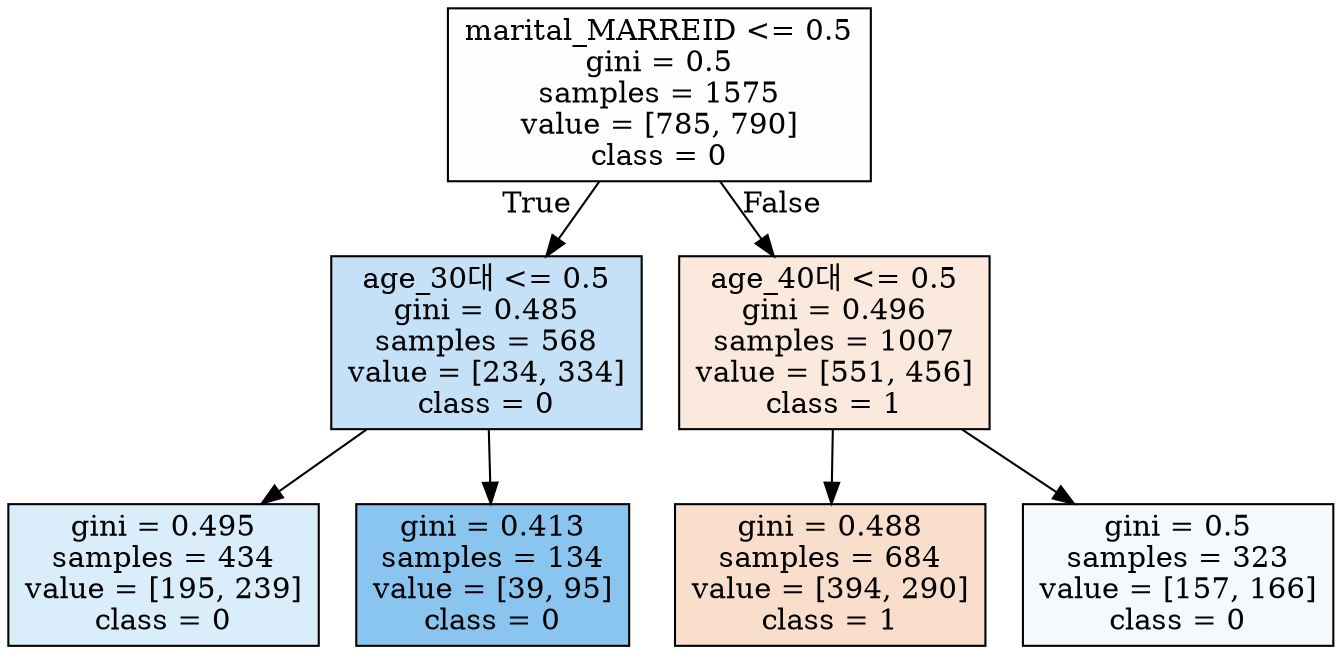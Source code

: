 digraph Tree {
node [shape=box, style="filled", color="black"] ;
0 [label="marital_MARREID <= 0.5\ngini = 0.5\nsamples = 1575\nvalue = [785, 790]\nclass = 0", fillcolor="#399de502"] ;
1 [label="age_30대 <= 0.5\ngini = 0.485\nsamples = 568\nvalue = [234, 334]\nclass = 0", fillcolor="#399de54c"] ;
0 -> 1 [labeldistance=2.5, labelangle=45, headlabel="True"] ;
2 [label="gini = 0.495\nsamples = 434\nvalue = [195, 239]\nclass = 0", fillcolor="#399de52f"] ;
1 -> 2 ;
3 [label="gini = 0.413\nsamples = 134\nvalue = [39, 95]\nclass = 0", fillcolor="#399de596"] ;
1 -> 3 ;
4 [label="age_40대 <= 0.5\ngini = 0.496\nsamples = 1007\nvalue = [551, 456]\nclass = 1", fillcolor="#e581392c"] ;
0 -> 4 [labeldistance=2.5, labelangle=-45, headlabel="False"] ;
5 [label="gini = 0.488\nsamples = 684\nvalue = [394, 290]\nclass = 1", fillcolor="#e5813943"] ;
4 -> 5 ;
6 [label="gini = 0.5\nsamples = 323\nvalue = [157, 166]\nclass = 0", fillcolor="#399de50e"] ;
4 -> 6 ;
}